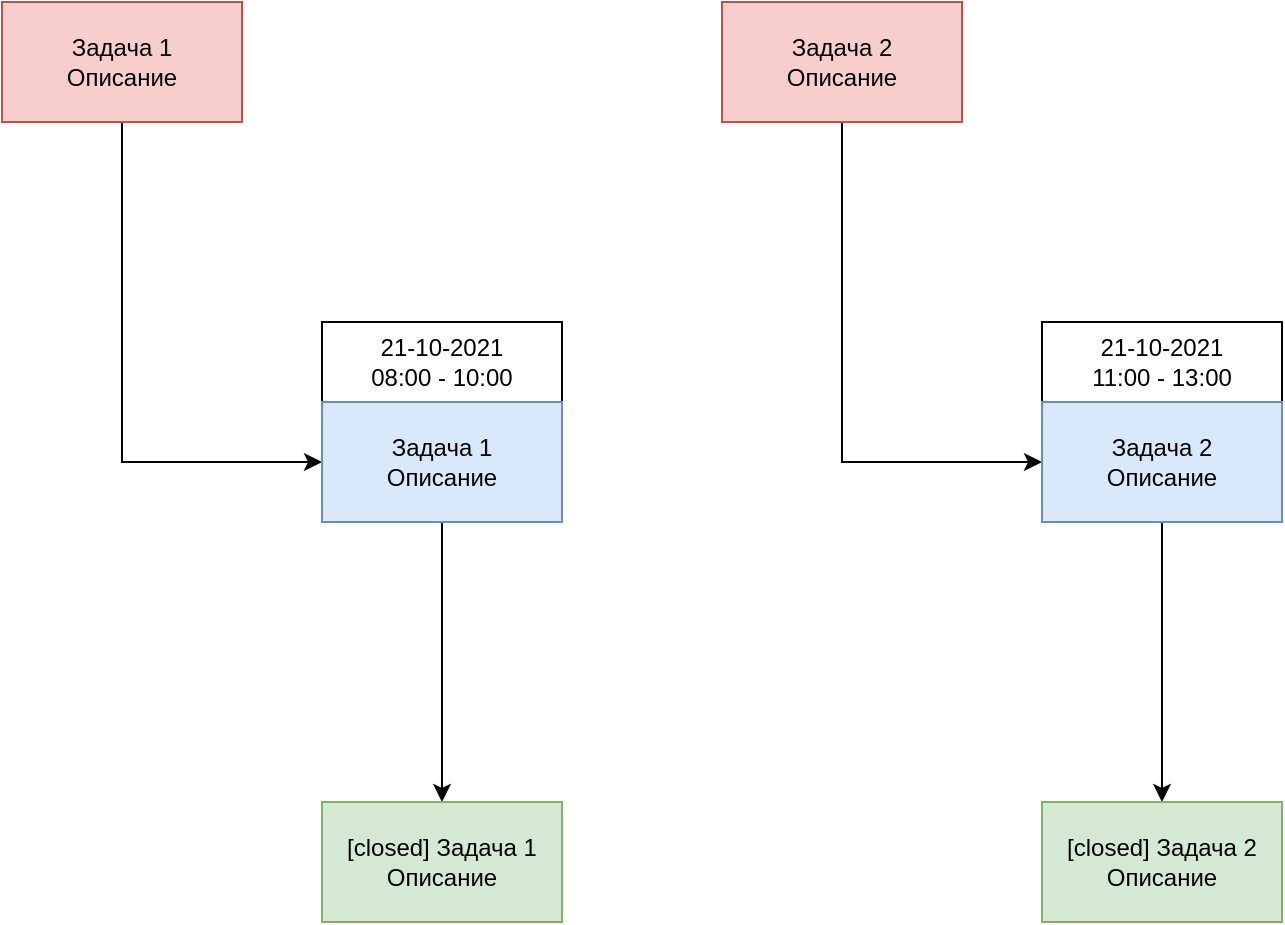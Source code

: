 <mxfile version="15.4.0" type="device"><diagram id="9QKBXf39DtQC-WBDoQoR" name="Page-1"><mxGraphModel dx="1086" dy="806" grid="1" gridSize="10" guides="1" tooltips="1" connect="1" arrows="1" fold="1" page="1" pageScale="1" pageWidth="850" pageHeight="1100" math="0" shadow="0"><root><mxCell id="0"/><mxCell id="1" parent="0"/><mxCell id="GueGEVeHRK9xwDvSouhO-9" style="edgeStyle=orthogonalEdgeStyle;rounded=0;orthogonalLoop=1;jettySize=auto;html=1;exitX=0.5;exitY=1;exitDx=0;exitDy=0;entryX=0;entryY=0.5;entryDx=0;entryDy=0;" edge="1" parent="1" source="GueGEVeHRK9xwDvSouhO-2" target="GueGEVeHRK9xwDvSouhO-8"><mxGeometry relative="1" as="geometry"/></mxCell><mxCell id="GueGEVeHRK9xwDvSouhO-2" value="Задача 1&lt;br&gt;Описание" style="rounded=0;whiteSpace=wrap;html=1;fillColor=#f8cecc;strokeColor=#b85450;" vertex="1" parent="1"><mxGeometry x="40" y="80" width="120" height="60" as="geometry"/></mxCell><mxCell id="GueGEVeHRK9xwDvSouhO-11" style="edgeStyle=orthogonalEdgeStyle;rounded=0;orthogonalLoop=1;jettySize=auto;html=1;exitX=0.5;exitY=1;exitDx=0;exitDy=0;entryX=0;entryY=0.5;entryDx=0;entryDy=0;" edge="1" parent="1" source="GueGEVeHRK9xwDvSouhO-3" target="GueGEVeHRK9xwDvSouhO-10"><mxGeometry relative="1" as="geometry"/></mxCell><mxCell id="GueGEVeHRK9xwDvSouhO-3" value="Задача 2&lt;br&gt;Описание" style="rounded=0;whiteSpace=wrap;html=1;fillColor=#f8cecc;strokeColor=#b85450;" vertex="1" parent="1"><mxGeometry x="400" y="80" width="120" height="60" as="geometry"/></mxCell><mxCell id="GueGEVeHRK9xwDvSouhO-4" value="21-10-2021&lt;br&gt;08:00 - 10:00" style="rounded=0;whiteSpace=wrap;html=1;" vertex="1" parent="1"><mxGeometry x="200" y="240" width="120" height="40" as="geometry"/></mxCell><mxCell id="GueGEVeHRK9xwDvSouhO-7" value="21-10-2021&lt;br&gt;11:00 - 13:00" style="rounded=0;whiteSpace=wrap;html=1;" vertex="1" parent="1"><mxGeometry x="560" y="240" width="120" height="40" as="geometry"/></mxCell><mxCell id="GueGEVeHRK9xwDvSouhO-13" style="edgeStyle=orthogonalEdgeStyle;rounded=0;orthogonalLoop=1;jettySize=auto;html=1;exitX=0.5;exitY=1;exitDx=0;exitDy=0;entryX=0.5;entryY=0;entryDx=0;entryDy=0;" edge="1" parent="1" source="GueGEVeHRK9xwDvSouhO-8" target="GueGEVeHRK9xwDvSouhO-12"><mxGeometry relative="1" as="geometry"/></mxCell><mxCell id="GueGEVeHRK9xwDvSouhO-8" value="Задача 1&lt;br&gt;Описание" style="rounded=0;whiteSpace=wrap;html=1;fillColor=#dae8fc;strokeColor=#6c8ebf;" vertex="1" parent="1"><mxGeometry x="200" y="280" width="120" height="60" as="geometry"/></mxCell><mxCell id="GueGEVeHRK9xwDvSouhO-15" style="edgeStyle=orthogonalEdgeStyle;rounded=0;orthogonalLoop=1;jettySize=auto;html=1;exitX=0.5;exitY=1;exitDx=0;exitDy=0;entryX=0.5;entryY=0;entryDx=0;entryDy=0;" edge="1" parent="1" source="GueGEVeHRK9xwDvSouhO-10" target="GueGEVeHRK9xwDvSouhO-14"><mxGeometry relative="1" as="geometry"/></mxCell><mxCell id="GueGEVeHRK9xwDvSouhO-10" value="Задача 2&lt;br&gt;Описание" style="rounded=0;whiteSpace=wrap;html=1;fillColor=#dae8fc;strokeColor=#6c8ebf;" vertex="1" parent="1"><mxGeometry x="560" y="280" width="120" height="60" as="geometry"/></mxCell><mxCell id="GueGEVeHRK9xwDvSouhO-12" value="[closed] Задача 1&lt;br&gt;Описание" style="rounded=0;whiteSpace=wrap;html=1;fillColor=#d5e8d4;strokeColor=#82b366;" vertex="1" parent="1"><mxGeometry x="200" y="480" width="120" height="60" as="geometry"/></mxCell><mxCell id="GueGEVeHRK9xwDvSouhO-14" value="[closed] Задача 2&lt;br&gt;Описание" style="rounded=0;whiteSpace=wrap;html=1;fillColor=#d5e8d4;strokeColor=#82b366;" vertex="1" parent="1"><mxGeometry x="560" y="480" width="120" height="60" as="geometry"/></mxCell></root></mxGraphModel></diagram></mxfile>